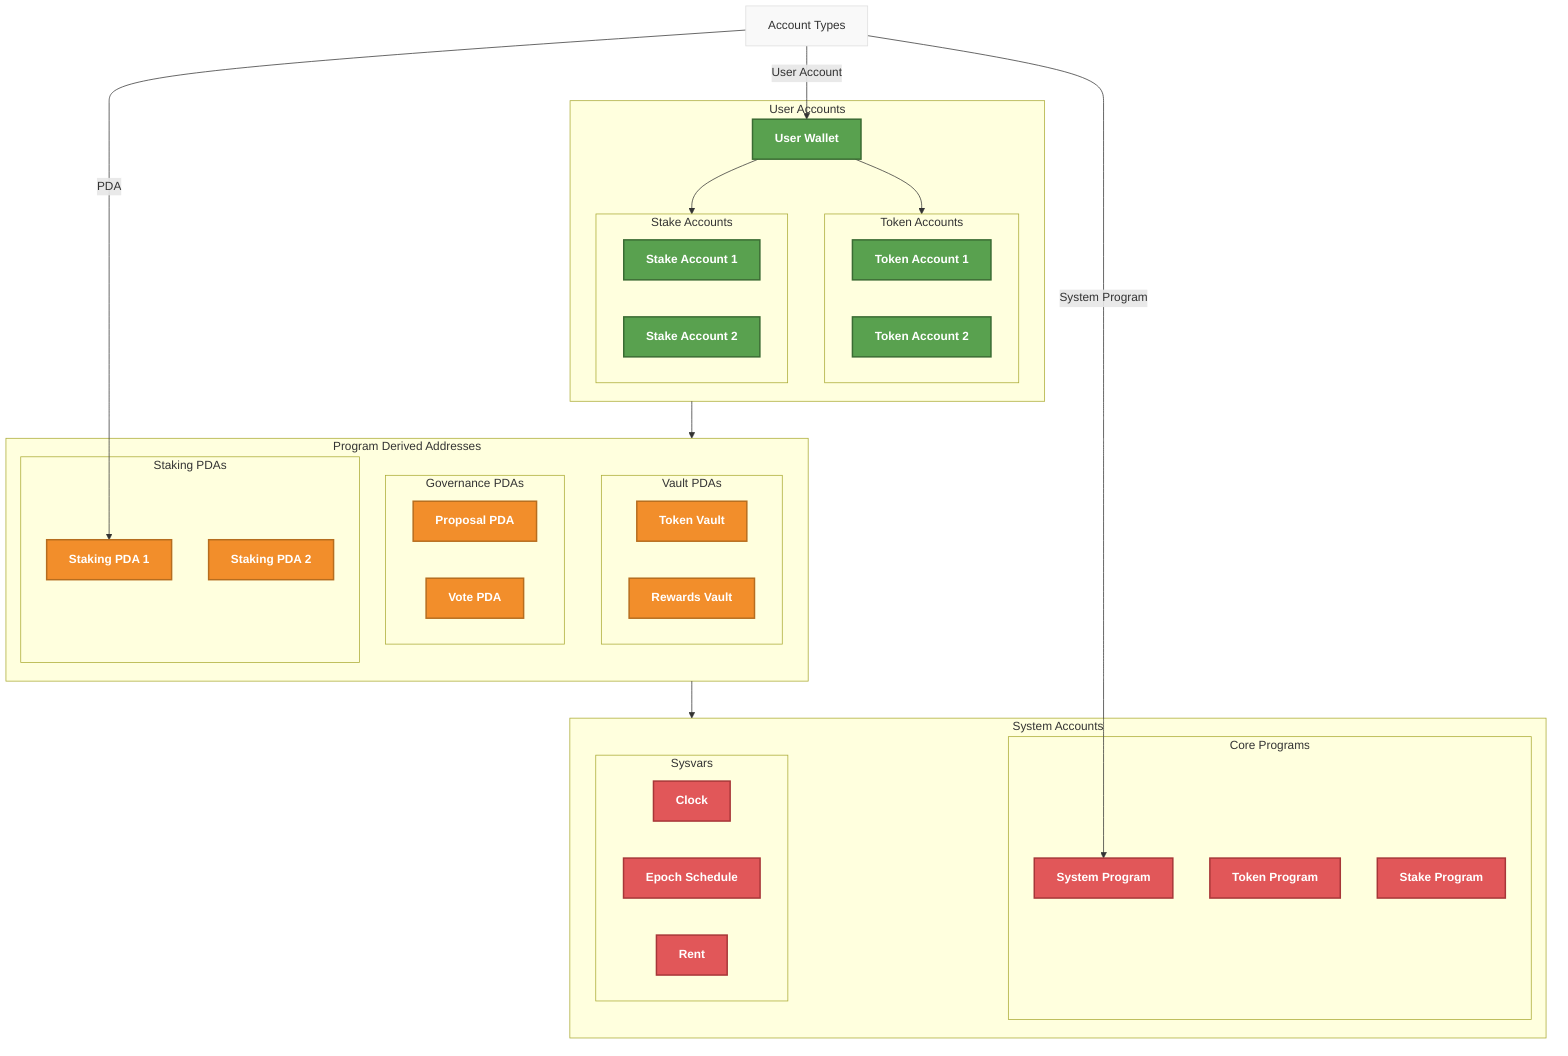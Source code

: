 %% Account Structure Diagram
flowchart TD
    %% Styling
    classDef account fill:#59A14F,stroke:#3A6B33,color:white,stroke-width:2px,font-weight:bold
    classDef pda fill:#F28E2B,stroke:#B66D1F,color:white,stroke-width:2px,font-weight:bold
    classDef system fill:#E15759,stroke:#A73638,color:white,stroke-width:2px,font-weight:bold
    classDef field fill:#f9f9f9,stroke:#ddd,stroke-width:1px
    
    %% User Accounts
    subgraph UserAccounts[User Accounts]
        direction TB
        UA[User Wallet]
        
        subgraph TokenAccounts[Token Accounts]
            TA1[Token Account 1]
            TA2[Token Account 2]
        end
        
        subgraph StakeAccounts[Stake Accounts]
            SA1[Stake Account 1]
            SA2[Stake Account 2]
        end
        
        UA --> TokenAccounts
        UA --> StakeAccounts
    end
    
    %% PDAs
    subgraph PDAs[Program Derived Addresses]
        direction TB
        
        subgraph StakingPDA[Staking PDAs]
            SPDA1[Staking PDA 1]
            SPDA2[Staking PDA 2]
        end
        
        subgraph GovernancePDA[Governance PDAs]
            GPDA1[Proposal PDA]
            GPDA2[Vote PDA]
        end
        
        subgraph VaultPDA[Vault PDAs]
            VPDA1[Token Vault]
            VPDA2[Rewards Vault]
        end
    end
    
    %% System Accounts
    subgraph System[System Accounts]
        direction TB
        
        subgraph Programs[Core Programs]
            SYS[System Program]
            TOK[Token Program]
            STAKE[Stake Program]
        end
        
        subgraph Sysvars[Sysvars]
            CLK[Clock]
            EPOCH[Epoch Schedule]
            RENT[Rent]
        end
    end
    
    %% Relationships
    UserAccounts --> PDAs
    PDAs --> System
    
    %% Account Details
    classDef accountDetail fill:#f9f9f9,stroke:#ddd,stroke-width:1px,font-size:12px
    
    %% Styling
    class UA,TA1,TA2,SA1,SA2 account
    class SPDA1,SPDA2,GPDA1,GPDA2,VPDA1,VPDA2 pda
    class SYS,TOK,STAKE,CLK,EPOCH,RENT system
    
    %% Legend
    legend[Account Types]
    legend -->|User Account| UA
    legend -->|PDA| SPDA1
    legend -->|System Program| SYS
    
    style legend fill:#f9f9f9,stroke:#ddd,stroke-width:1px